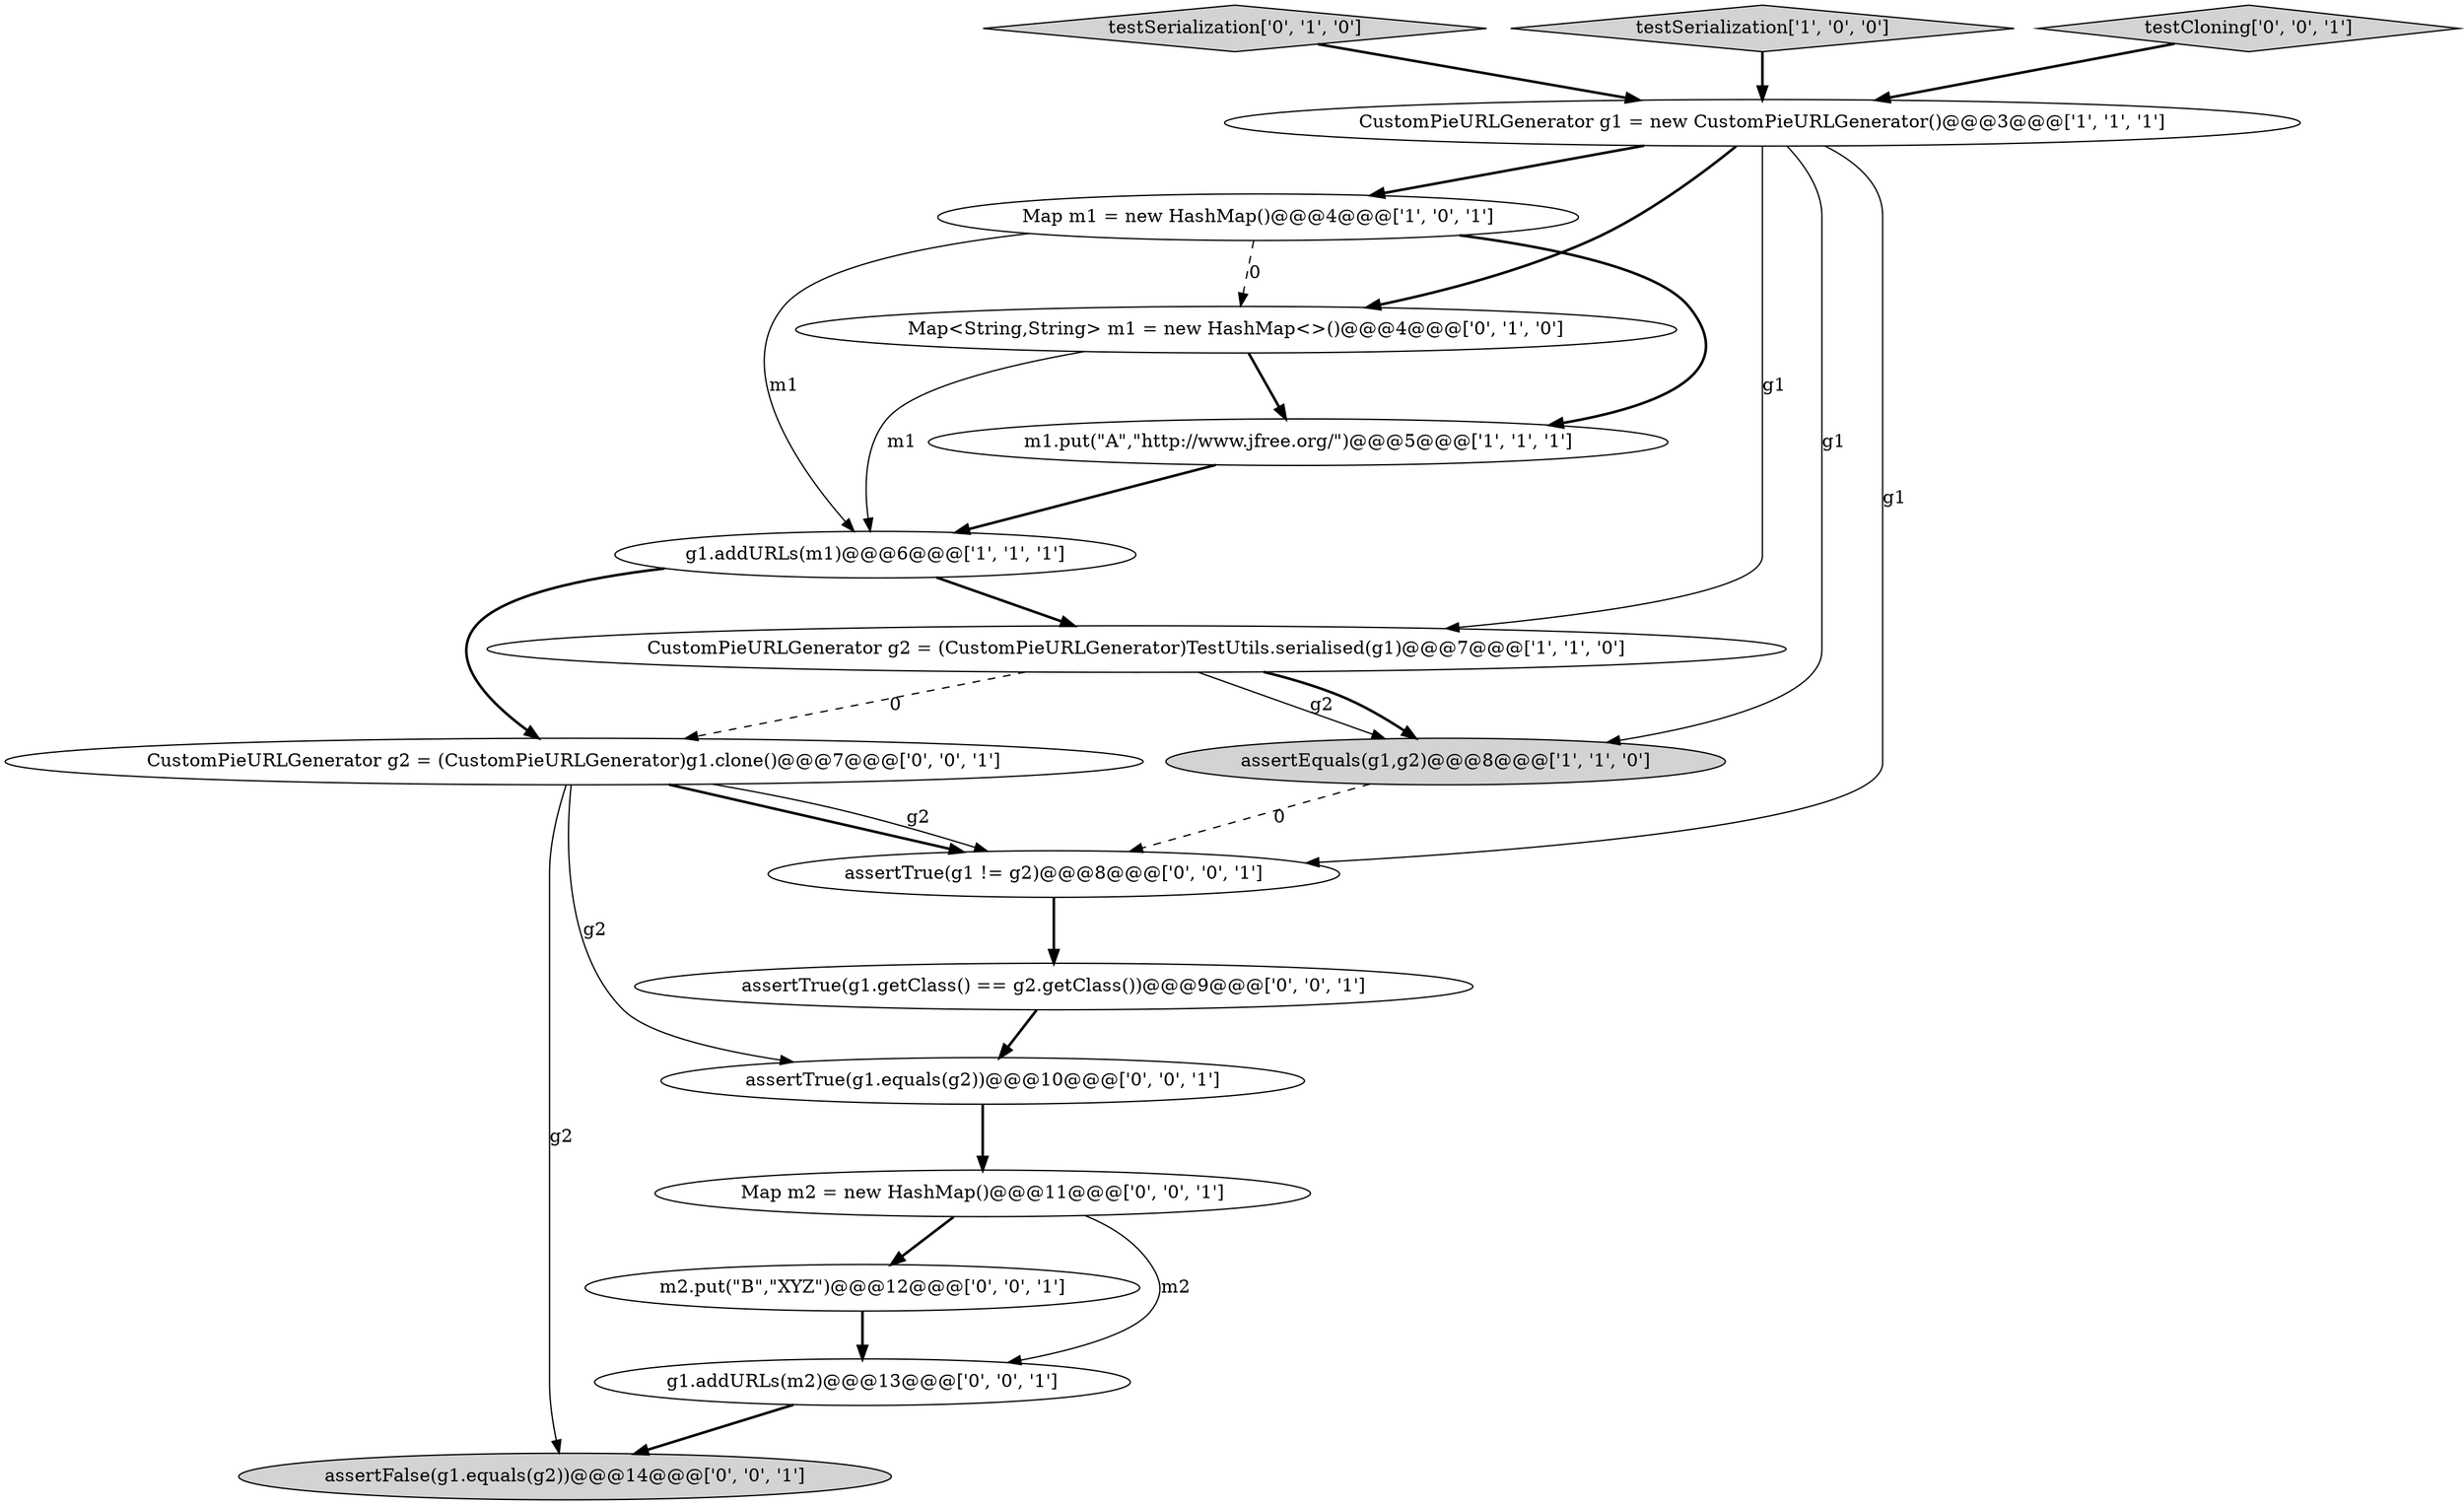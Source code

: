 digraph {
4 [style = filled, label = "Map m1 = new HashMap()@@@4@@@['1', '0', '1']", fillcolor = white, shape = ellipse image = "AAA0AAABBB1BBB"];
8 [style = filled, label = "testSerialization['0', '1', '0']", fillcolor = lightgray, shape = diamond image = "AAA0AAABBB2BBB"];
0 [style = filled, label = "g1.addURLs(m1)@@@6@@@['1', '1', '1']", fillcolor = white, shape = ellipse image = "AAA0AAABBB1BBB"];
7 [style = filled, label = "Map<String,String> m1 = new HashMap<>()@@@4@@@['0', '1', '0']", fillcolor = white, shape = ellipse image = "AAA1AAABBB2BBB"];
13 [style = filled, label = "CustomPieURLGenerator g2 = (CustomPieURLGenerator)g1.clone()@@@7@@@['0', '0', '1']", fillcolor = white, shape = ellipse image = "AAA0AAABBB3BBB"];
17 [style = filled, label = "m2.put(\"B\",\"XYZ\")@@@12@@@['0', '0', '1']", fillcolor = white, shape = ellipse image = "AAA0AAABBB3BBB"];
14 [style = filled, label = "g1.addURLs(m2)@@@13@@@['0', '0', '1']", fillcolor = white, shape = ellipse image = "AAA0AAABBB3BBB"];
2 [style = filled, label = "CustomPieURLGenerator g2 = (CustomPieURLGenerator)TestUtils.serialised(g1)@@@7@@@['1', '1', '0']", fillcolor = white, shape = ellipse image = "AAA0AAABBB1BBB"];
9 [style = filled, label = "Map m2 = new HashMap()@@@11@@@['0', '0', '1']", fillcolor = white, shape = ellipse image = "AAA0AAABBB3BBB"];
5 [style = filled, label = "m1.put(\"A\",\"http://www.jfree.org/\")@@@5@@@['1', '1', '1']", fillcolor = white, shape = ellipse image = "AAA0AAABBB1BBB"];
16 [style = filled, label = "assertTrue(g1.equals(g2))@@@10@@@['0', '0', '1']", fillcolor = white, shape = ellipse image = "AAA0AAABBB3BBB"];
12 [style = filled, label = "assertTrue(g1.getClass() == g2.getClass())@@@9@@@['0', '0', '1']", fillcolor = white, shape = ellipse image = "AAA0AAABBB3BBB"];
11 [style = filled, label = "assertFalse(g1.equals(g2))@@@14@@@['0', '0', '1']", fillcolor = lightgray, shape = ellipse image = "AAA0AAABBB3BBB"];
1 [style = filled, label = "testSerialization['1', '0', '0']", fillcolor = lightgray, shape = diamond image = "AAA0AAABBB1BBB"];
6 [style = filled, label = "assertEquals(g1,g2)@@@8@@@['1', '1', '0']", fillcolor = lightgray, shape = ellipse image = "AAA0AAABBB1BBB"];
15 [style = filled, label = "assertTrue(g1 != g2)@@@8@@@['0', '0', '1']", fillcolor = white, shape = ellipse image = "AAA0AAABBB3BBB"];
3 [style = filled, label = "CustomPieURLGenerator g1 = new CustomPieURLGenerator()@@@3@@@['1', '1', '1']", fillcolor = white, shape = ellipse image = "AAA0AAABBB1BBB"];
10 [style = filled, label = "testCloning['0', '0', '1']", fillcolor = lightgray, shape = diamond image = "AAA0AAABBB3BBB"];
13->15 [style = bold, label=""];
3->15 [style = solid, label="g1"];
13->15 [style = solid, label="g2"];
4->7 [style = dashed, label="0"];
15->12 [style = bold, label=""];
4->5 [style = bold, label=""];
3->6 [style = solid, label="g1"];
17->14 [style = bold, label=""];
7->0 [style = solid, label="m1"];
13->16 [style = solid, label="g2"];
0->13 [style = bold, label=""];
3->7 [style = bold, label=""];
14->11 [style = bold, label=""];
2->6 [style = solid, label="g2"];
10->3 [style = bold, label=""];
8->3 [style = bold, label=""];
12->16 [style = bold, label=""];
5->0 [style = bold, label=""];
1->3 [style = bold, label=""];
13->11 [style = solid, label="g2"];
9->17 [style = bold, label=""];
4->0 [style = solid, label="m1"];
2->6 [style = bold, label=""];
7->5 [style = bold, label=""];
6->15 [style = dashed, label="0"];
0->2 [style = bold, label=""];
9->14 [style = solid, label="m2"];
3->2 [style = solid, label="g1"];
3->4 [style = bold, label=""];
2->13 [style = dashed, label="0"];
16->9 [style = bold, label=""];
}

